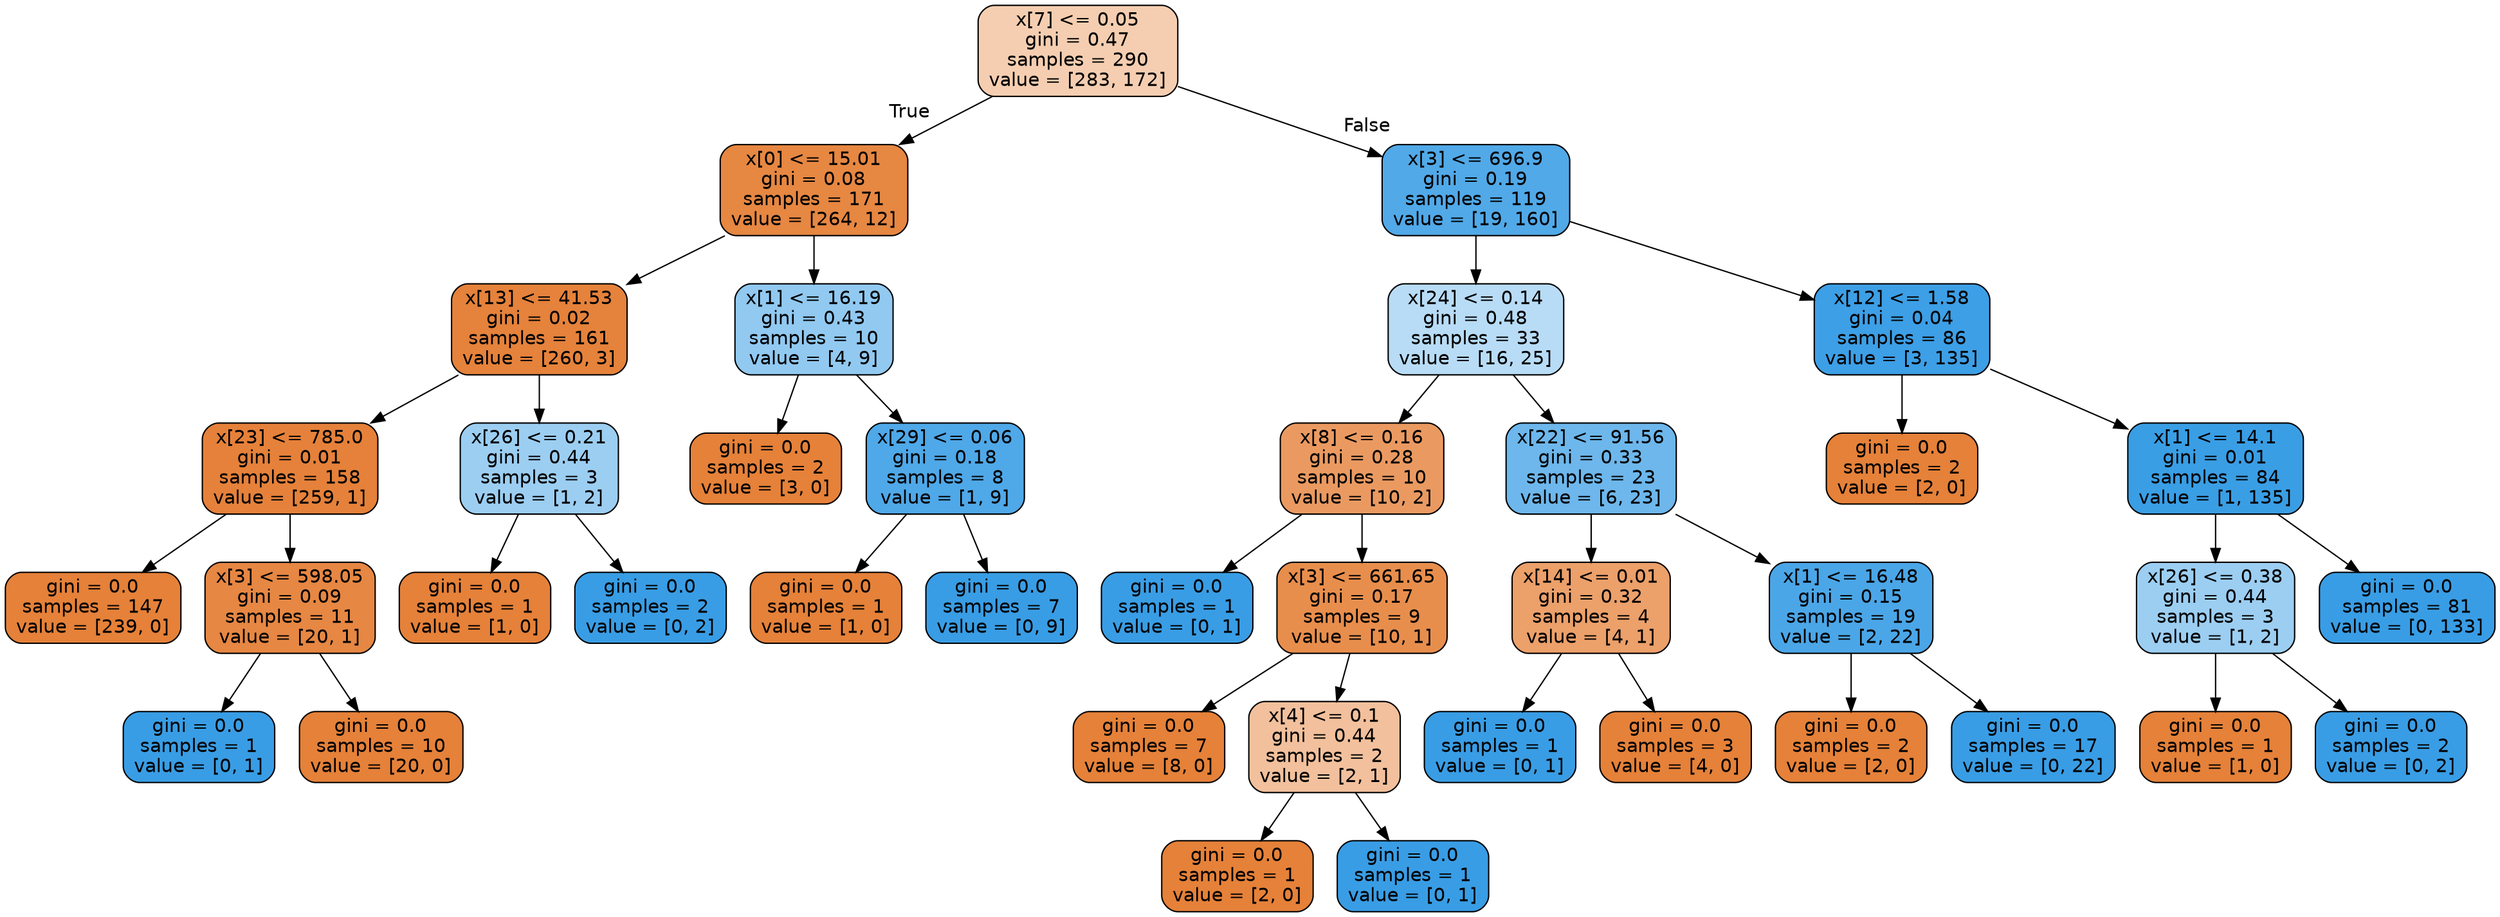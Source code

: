 digraph Tree {
node [shape=box, style="filled, rounded", color="black", fontname="helvetica"] ;
edge [fontname="helvetica"] ;
0 [label="x[7] <= 0.05\ngini = 0.47\nsamples = 290\nvalue = [283, 172]", fillcolor="#f5ceb1"] ;
1 [label="x[0] <= 15.01\ngini = 0.08\nsamples = 171\nvalue = [264, 12]", fillcolor="#e68742"] ;
0 -> 1 [labeldistance=2.5, labelangle=45, headlabel="True"] ;
2 [label="x[13] <= 41.53\ngini = 0.02\nsamples = 161\nvalue = [260, 3]", fillcolor="#e5823b"] ;
1 -> 2 ;
3 [label="x[23] <= 785.0\ngini = 0.01\nsamples = 158\nvalue = [259, 1]", fillcolor="#e5813a"] ;
2 -> 3 ;
4 [label="gini = 0.0\nsamples = 147\nvalue = [239, 0]", fillcolor="#e58139"] ;
3 -> 4 ;
5 [label="x[3] <= 598.05\ngini = 0.09\nsamples = 11\nvalue = [20, 1]", fillcolor="#e68743"] ;
3 -> 5 ;
6 [label="gini = 0.0\nsamples = 1\nvalue = [0, 1]", fillcolor="#399de5"] ;
5 -> 6 ;
7 [label="gini = 0.0\nsamples = 10\nvalue = [20, 0]", fillcolor="#e58139"] ;
5 -> 7 ;
8 [label="x[26] <= 0.21\ngini = 0.44\nsamples = 3\nvalue = [1, 2]", fillcolor="#9ccef2"] ;
2 -> 8 ;
9 [label="gini = 0.0\nsamples = 1\nvalue = [1, 0]", fillcolor="#e58139"] ;
8 -> 9 ;
10 [label="gini = 0.0\nsamples = 2\nvalue = [0, 2]", fillcolor="#399de5"] ;
8 -> 10 ;
11 [label="x[1] <= 16.19\ngini = 0.43\nsamples = 10\nvalue = [4, 9]", fillcolor="#91c9f1"] ;
1 -> 11 ;
12 [label="gini = 0.0\nsamples = 2\nvalue = [3, 0]", fillcolor="#e58139"] ;
11 -> 12 ;
13 [label="x[29] <= 0.06\ngini = 0.18\nsamples = 8\nvalue = [1, 9]", fillcolor="#4fa8e8"] ;
11 -> 13 ;
14 [label="gini = 0.0\nsamples = 1\nvalue = [1, 0]", fillcolor="#e58139"] ;
13 -> 14 ;
15 [label="gini = 0.0\nsamples = 7\nvalue = [0, 9]", fillcolor="#399de5"] ;
13 -> 15 ;
16 [label="x[3] <= 696.9\ngini = 0.19\nsamples = 119\nvalue = [19, 160]", fillcolor="#51a9e8"] ;
0 -> 16 [labeldistance=2.5, labelangle=-45, headlabel="False"] ;
17 [label="x[24] <= 0.14\ngini = 0.48\nsamples = 33\nvalue = [16, 25]", fillcolor="#b8dcf6"] ;
16 -> 17 ;
18 [label="x[8] <= 0.16\ngini = 0.28\nsamples = 10\nvalue = [10, 2]", fillcolor="#ea9a61"] ;
17 -> 18 ;
19 [label="gini = 0.0\nsamples = 1\nvalue = [0, 1]", fillcolor="#399de5"] ;
18 -> 19 ;
20 [label="x[3] <= 661.65\ngini = 0.17\nsamples = 9\nvalue = [10, 1]", fillcolor="#e88e4d"] ;
18 -> 20 ;
21 [label="gini = 0.0\nsamples = 7\nvalue = [8, 0]", fillcolor="#e58139"] ;
20 -> 21 ;
22 [label="x[4] <= 0.1\ngini = 0.44\nsamples = 2\nvalue = [2, 1]", fillcolor="#f2c09c"] ;
20 -> 22 ;
23 [label="gini = 0.0\nsamples = 1\nvalue = [2, 0]", fillcolor="#e58139"] ;
22 -> 23 ;
24 [label="gini = 0.0\nsamples = 1\nvalue = [0, 1]", fillcolor="#399de5"] ;
22 -> 24 ;
25 [label="x[22] <= 91.56\ngini = 0.33\nsamples = 23\nvalue = [6, 23]", fillcolor="#6db7ec"] ;
17 -> 25 ;
26 [label="x[14] <= 0.01\ngini = 0.32\nsamples = 4\nvalue = [4, 1]", fillcolor="#eca06a"] ;
25 -> 26 ;
27 [label="gini = 0.0\nsamples = 1\nvalue = [0, 1]", fillcolor="#399de5"] ;
26 -> 27 ;
28 [label="gini = 0.0\nsamples = 3\nvalue = [4, 0]", fillcolor="#e58139"] ;
26 -> 28 ;
29 [label="x[1] <= 16.48\ngini = 0.15\nsamples = 19\nvalue = [2, 22]", fillcolor="#4ba6e7"] ;
25 -> 29 ;
30 [label="gini = 0.0\nsamples = 2\nvalue = [2, 0]", fillcolor="#e58139"] ;
29 -> 30 ;
31 [label="gini = 0.0\nsamples = 17\nvalue = [0, 22]", fillcolor="#399de5"] ;
29 -> 31 ;
32 [label="x[12] <= 1.58\ngini = 0.04\nsamples = 86\nvalue = [3, 135]", fillcolor="#3d9fe6"] ;
16 -> 32 ;
33 [label="gini = 0.0\nsamples = 2\nvalue = [2, 0]", fillcolor="#e58139"] ;
32 -> 33 ;
34 [label="x[1] <= 14.1\ngini = 0.01\nsamples = 84\nvalue = [1, 135]", fillcolor="#3a9ee5"] ;
32 -> 34 ;
35 [label="x[26] <= 0.38\ngini = 0.44\nsamples = 3\nvalue = [1, 2]", fillcolor="#9ccef2"] ;
34 -> 35 ;
36 [label="gini = 0.0\nsamples = 1\nvalue = [1, 0]", fillcolor="#e58139"] ;
35 -> 36 ;
37 [label="gini = 0.0\nsamples = 2\nvalue = [0, 2]", fillcolor="#399de5"] ;
35 -> 37 ;
38 [label="gini = 0.0\nsamples = 81\nvalue = [0, 133]", fillcolor="#399de5"] ;
34 -> 38 ;
}